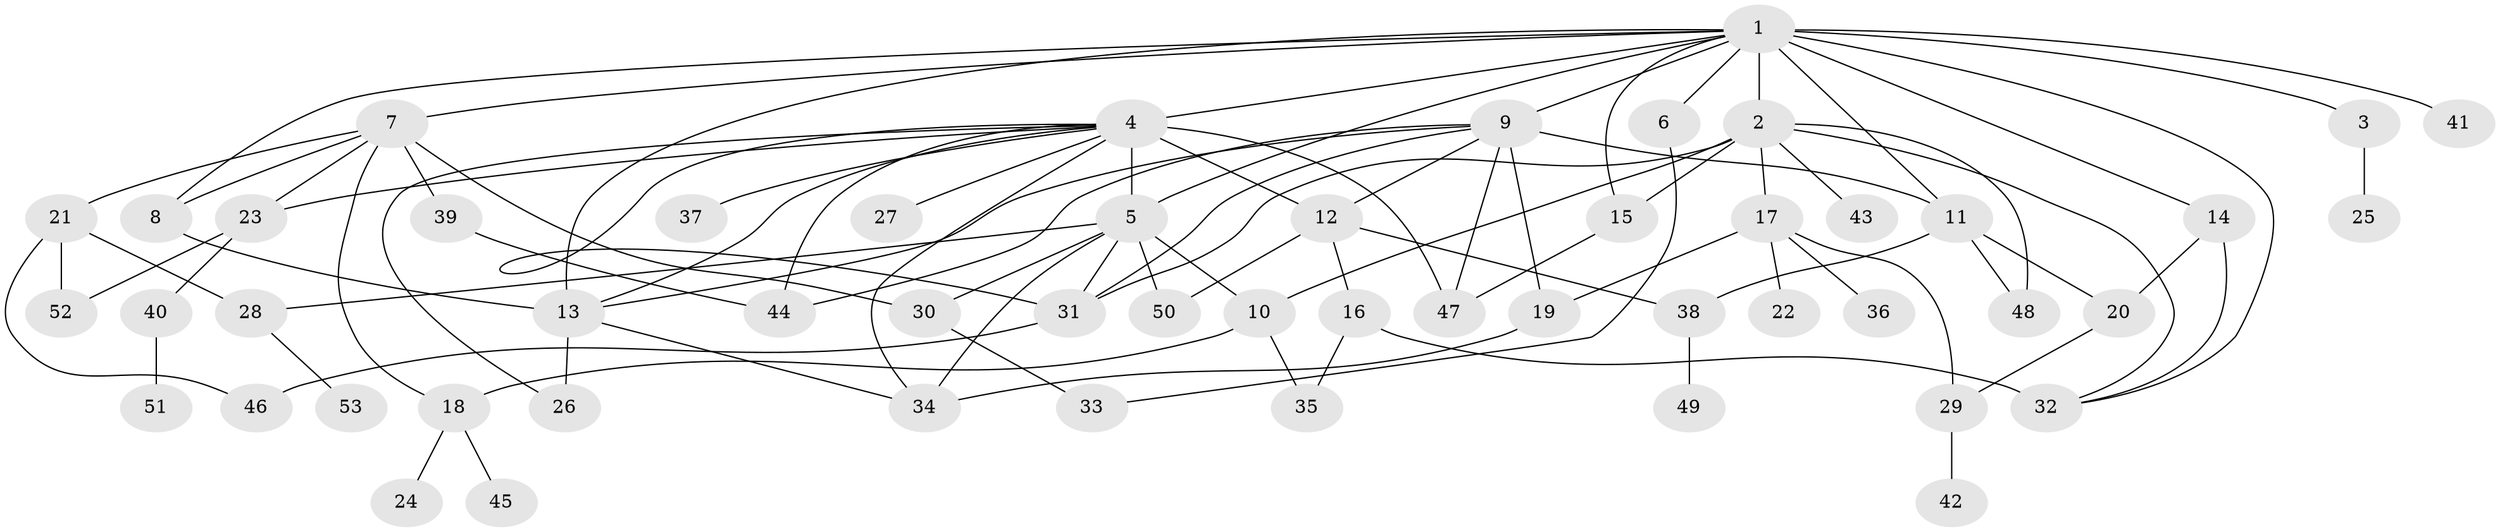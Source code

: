 // original degree distribution, {29: 0.007633587786259542, 2: 0.25190839694656486, 3: 0.15267175572519084, 27: 0.007633587786259542, 1: 0.4198473282442748, 6: 0.030534351145038167, 4: 0.061068702290076333, 11: 0.007633587786259542, 5: 0.04580152671755725, 9: 0.007633587786259542, 7: 0.007633587786259542}
// Generated by graph-tools (version 1.1) at 2025/50/03/04/25 22:50:22]
// undirected, 53 vertices, 89 edges
graph export_dot {
  node [color=gray90,style=filled];
  1;
  2;
  3;
  4;
  5;
  6;
  7;
  8;
  9;
  10;
  11;
  12;
  13;
  14;
  15;
  16;
  17;
  18;
  19;
  20;
  21;
  22;
  23;
  24;
  25;
  26;
  27;
  28;
  29;
  30;
  31;
  32;
  33;
  34;
  35;
  36;
  37;
  38;
  39;
  40;
  41;
  42;
  43;
  44;
  45;
  46;
  47;
  48;
  49;
  50;
  51;
  52;
  53;
  1 -- 2 [weight=13.0];
  1 -- 3 [weight=1.0];
  1 -- 4 [weight=1.0];
  1 -- 5 [weight=2.0];
  1 -- 6 [weight=1.0];
  1 -- 7 [weight=1.0];
  1 -- 8 [weight=1.0];
  1 -- 9 [weight=1.0];
  1 -- 11 [weight=1.0];
  1 -- 13 [weight=2.0];
  1 -- 14 [weight=1.0];
  1 -- 15 [weight=1.0];
  1 -- 32 [weight=1.0];
  1 -- 41 [weight=1.0];
  2 -- 10 [weight=1.0];
  2 -- 15 [weight=1.0];
  2 -- 17 [weight=1.0];
  2 -- 31 [weight=1.0];
  2 -- 32 [weight=1.0];
  2 -- 43 [weight=1.0];
  2 -- 48 [weight=1.0];
  3 -- 25 [weight=1.0];
  4 -- 5 [weight=13.0];
  4 -- 12 [weight=1.0];
  4 -- 13 [weight=1.0];
  4 -- 23 [weight=1.0];
  4 -- 26 [weight=1.0];
  4 -- 27 [weight=1.0];
  4 -- 31 [weight=1.0];
  4 -- 34 [weight=1.0];
  4 -- 37 [weight=1.0];
  4 -- 44 [weight=1.0];
  4 -- 47 [weight=1.0];
  5 -- 10 [weight=2.0];
  5 -- 28 [weight=1.0];
  5 -- 30 [weight=1.0];
  5 -- 31 [weight=1.0];
  5 -- 34 [weight=1.0];
  5 -- 50 [weight=1.0];
  6 -- 33 [weight=1.0];
  7 -- 8 [weight=1.0];
  7 -- 18 [weight=1.0];
  7 -- 21 [weight=1.0];
  7 -- 23 [weight=1.0];
  7 -- 30 [weight=1.0];
  7 -- 39 [weight=2.0];
  8 -- 13 [weight=1.0];
  9 -- 11 [weight=3.0];
  9 -- 12 [weight=1.0];
  9 -- 13 [weight=1.0];
  9 -- 19 [weight=1.0];
  9 -- 31 [weight=1.0];
  9 -- 44 [weight=1.0];
  9 -- 47 [weight=1.0];
  10 -- 18 [weight=1.0];
  10 -- 35 [weight=1.0];
  11 -- 20 [weight=2.0];
  11 -- 38 [weight=1.0];
  11 -- 48 [weight=1.0];
  12 -- 16 [weight=1.0];
  12 -- 38 [weight=1.0];
  12 -- 50 [weight=1.0];
  13 -- 26 [weight=1.0];
  13 -- 34 [weight=1.0];
  14 -- 20 [weight=1.0];
  14 -- 32 [weight=1.0];
  15 -- 47 [weight=1.0];
  16 -- 32 [weight=6.0];
  16 -- 35 [weight=1.0];
  17 -- 19 [weight=1.0];
  17 -- 22 [weight=1.0];
  17 -- 29 [weight=1.0];
  17 -- 36 [weight=1.0];
  18 -- 24 [weight=1.0];
  18 -- 45 [weight=1.0];
  19 -- 34 [weight=1.0];
  20 -- 29 [weight=3.0];
  21 -- 28 [weight=1.0];
  21 -- 46 [weight=1.0];
  21 -- 52 [weight=1.0];
  23 -- 40 [weight=1.0];
  23 -- 52 [weight=1.0];
  28 -- 53 [weight=1.0];
  29 -- 42 [weight=1.0];
  30 -- 33 [weight=1.0];
  31 -- 46 [weight=2.0];
  38 -- 49 [weight=1.0];
  39 -- 44 [weight=1.0];
  40 -- 51 [weight=1.0];
}
